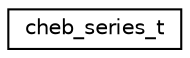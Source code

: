 digraph G
{
  edge [fontname="Helvetica",fontsize="10",labelfontname="Helvetica",labelfontsize="10"];
  node [fontname="Helvetica",fontsize="10",shape=record];
  rankdir="LR";
  Node1 [label="cheb_series_t",height=0.2,width=0.4,color="black", fillcolor="white", style="filled",URL="$structcheb__series__t.html"];
}
